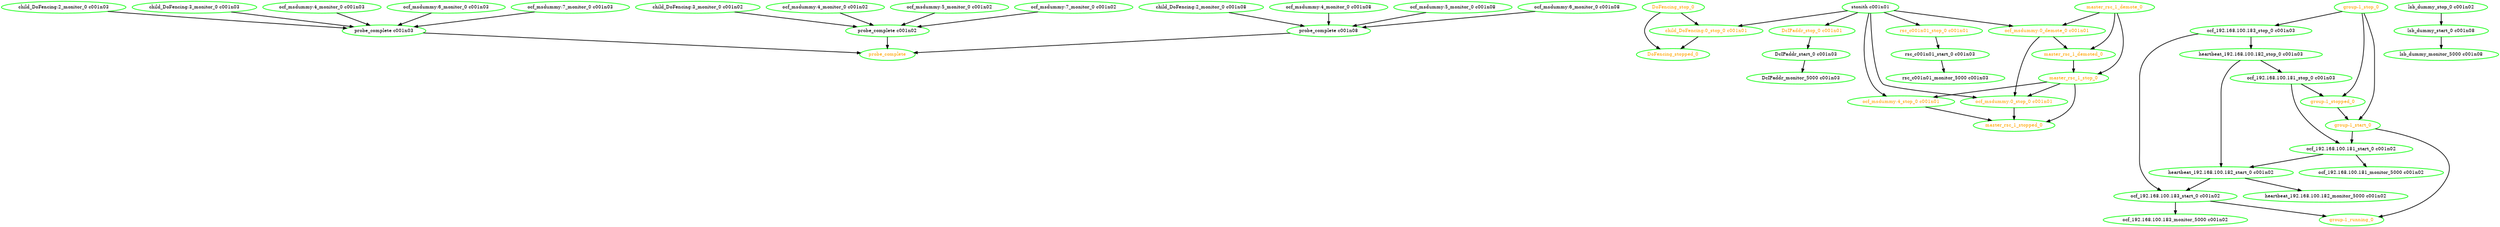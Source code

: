 digraph "g" {
	size = "30,30"
"probe_complete" [ style=bold color="green" fontcolor="orange" ]
"probe_complete c001n03" [ style=bold color="green" fontcolor="black" ]
"child_DoFencing:2_monitor_0 c001n03" [ style=bold color="green" fontcolor="black" ]
"child_DoFencing:3_monitor_0 c001n03" [ style=bold color="green" fontcolor="black" ]
"ocf_msdummy:4_monitor_0 c001n03" [ style=bold color="green" fontcolor="black" ]
"ocf_msdummy:6_monitor_0 c001n03" [ style=bold color="green" fontcolor="black" ]
"ocf_msdummy:7_monitor_0 c001n03" [ style=bold color="green" fontcolor="black" ]
"probe_complete c001n02" [ style=bold color="green" fontcolor="black" ]
"child_DoFencing:3_monitor_0 c001n02" [ style=bold color="green" fontcolor="black" ]
"ocf_msdummy:4_monitor_0 c001n02" [ style=bold color="green" fontcolor="black" ]
"ocf_msdummy:5_monitor_0 c001n02" [ style=bold color="green" fontcolor="black" ]
"ocf_msdummy:7_monitor_0 c001n02" [ style=bold color="green" fontcolor="black" ]
"probe_complete c001n08" [ style=bold color="green" fontcolor="black" ]
"child_DoFencing:2_monitor_0 c001n08" [ style=bold color="green" fontcolor="black" ]
"ocf_msdummy:4_monitor_0 c001n08" [ style=bold color="green" fontcolor="black" ]
"ocf_msdummy:5_monitor_0 c001n08" [ style=bold color="green" fontcolor="black" ]
"ocf_msdummy:6_monitor_0 c001n08" [ style=bold color="green" fontcolor="black" ]
"DcIPaddr_stop_0 c001n01" [ style=bold color="green" fontcolor="orange" ]
"DcIPaddr_start_0 c001n03" [ style=bold color="green" fontcolor="black" ]
"DcIPaddr_monitor_5000 c001n03" [ style=bold color="green" fontcolor="black" ]
"ocf_192.168.100.181_stop_0 c001n03" [ style=bold color="green" fontcolor="black" ]
"ocf_192.168.100.181_start_0 c001n02" [ style=bold color="green" fontcolor="black" ]
"ocf_192.168.100.181_monitor_5000 c001n02" [ style=bold color="green" fontcolor="black" ]
"heartbeat_192.168.100.182_stop_0 c001n03" [ style=bold color="green" fontcolor="black" ]
"heartbeat_192.168.100.182_start_0 c001n02" [ style=bold color="green" fontcolor="black" ]
"heartbeat_192.168.100.182_monitor_5000 c001n02" [ style=bold color="green" fontcolor="black" ]
"ocf_192.168.100.183_stop_0 c001n03" [ style=bold color="green" fontcolor="black" ]
"ocf_192.168.100.183_start_0 c001n02" [ style=bold color="green" fontcolor="black" ]
"ocf_192.168.100.183_monitor_5000 c001n02" [ style=bold color="green" fontcolor="black" ]
"group-1_start_0" [ style=bold color="green" fontcolor="orange" ]
"group-1_running_0" [ style=bold color="green" fontcolor="orange" ]
"group-1_stop_0" [ style=bold color="green" fontcolor="orange" ]
"group-1_stopped_0" [ style=bold color="green" fontcolor="orange" ]
"lsb_dummy_stop_0 c001n02" [ style=bold color="green" fontcolor="black" ]
"lsb_dummy_start_0 c001n08" [ style=bold color="green" fontcolor="black" ]
"lsb_dummy_monitor_5000 c001n08" [ style=bold color="green" fontcolor="black" ]
"rsc_c001n01_stop_0 c001n01" [ style=bold color="green" fontcolor="orange" ]
"rsc_c001n01_start_0 c001n03" [ style=bold color="green" fontcolor="black" ]
"rsc_c001n01_monitor_5000 c001n03" [ style=bold color="green" fontcolor="black" ]
"child_DoFencing:0_stop_0 c001n01" [ style=bold color="green" fontcolor="orange" ]
"DoFencing_stop_0" [ style=bold color="green" fontcolor="orange" ]
"DoFencing_stopped_0" [ style=bold color="green" fontcolor="orange" ]
"ocf_msdummy:0_demote_0 c001n01" [ style=bold color="green" fontcolor="orange" ]
"ocf_msdummy:0_stop_0 c001n01" [ style=bold color="green" fontcolor="orange" ]
"ocf_msdummy:4_stop_0 c001n01" [ style=bold color="green" fontcolor="orange" ]
"master_rsc_1_stop_0" [ style=bold color="green" fontcolor="orange" ]
"master_rsc_1_stopped_0" [ style=bold color="green" fontcolor="orange" ]
"master_rsc_1_demote_0" [ style=bold color="green" fontcolor="orange" ]
"master_rsc_1_demoted_0" [ style=bold color="green" fontcolor="orange" ]
"stonith c001n01" [ style=bold color="green" fontcolor="black" ]
"probe_complete c001n03" -> "probe_complete" [ style = bold]
"probe_complete c001n02" -> "probe_complete" [ style = bold]
"probe_complete c001n08" -> "probe_complete" [ style = bold]
"child_DoFencing:2_monitor_0 c001n03" -> "probe_complete c001n03" [ style = bold]
"child_DoFencing:3_monitor_0 c001n03" -> "probe_complete c001n03" [ style = bold]
"ocf_msdummy:4_monitor_0 c001n03" -> "probe_complete c001n03" [ style = bold]
"ocf_msdummy:6_monitor_0 c001n03" -> "probe_complete c001n03" [ style = bold]
"ocf_msdummy:7_monitor_0 c001n03" -> "probe_complete c001n03" [ style = bold]
"child_DoFencing:3_monitor_0 c001n02" -> "probe_complete c001n02" [ style = bold]
"ocf_msdummy:4_monitor_0 c001n02" -> "probe_complete c001n02" [ style = bold]
"ocf_msdummy:5_monitor_0 c001n02" -> "probe_complete c001n02" [ style = bold]
"ocf_msdummy:7_monitor_0 c001n02" -> "probe_complete c001n02" [ style = bold]
"child_DoFencing:2_monitor_0 c001n08" -> "probe_complete c001n08" [ style = bold]
"ocf_msdummy:4_monitor_0 c001n08" -> "probe_complete c001n08" [ style = bold]
"ocf_msdummy:5_monitor_0 c001n08" -> "probe_complete c001n08" [ style = bold]
"ocf_msdummy:6_monitor_0 c001n08" -> "probe_complete c001n08" [ style = bold]
"stonith c001n01" -> "DcIPaddr_stop_0 c001n01" [ style = bold]
"DcIPaddr_stop_0 c001n01" -> "DcIPaddr_start_0 c001n03" [ style = bold]
"DcIPaddr_start_0 c001n03" -> "DcIPaddr_monitor_5000 c001n03" [ style = bold]
"heartbeat_192.168.100.182_stop_0 c001n03" -> "ocf_192.168.100.181_stop_0 c001n03" [ style = bold]
"ocf_192.168.100.181_stop_0 c001n03" -> "ocf_192.168.100.181_start_0 c001n02" [ style = bold]
"group-1_start_0" -> "ocf_192.168.100.181_start_0 c001n02" [ style = bold]
"ocf_192.168.100.181_start_0 c001n02" -> "ocf_192.168.100.181_monitor_5000 c001n02" [ style = bold]
"ocf_192.168.100.183_stop_0 c001n03" -> "heartbeat_192.168.100.182_stop_0 c001n03" [ style = bold]
"ocf_192.168.100.181_start_0 c001n02" -> "heartbeat_192.168.100.182_start_0 c001n02" [ style = bold]
"heartbeat_192.168.100.182_stop_0 c001n03" -> "heartbeat_192.168.100.182_start_0 c001n02" [ style = bold]
"heartbeat_192.168.100.182_start_0 c001n02" -> "heartbeat_192.168.100.182_monitor_5000 c001n02" [ style = bold]
"group-1_stop_0" -> "ocf_192.168.100.183_stop_0 c001n03" [ style = bold]
"heartbeat_192.168.100.182_start_0 c001n02" -> "ocf_192.168.100.183_start_0 c001n02" [ style = bold]
"ocf_192.168.100.183_stop_0 c001n03" -> "ocf_192.168.100.183_start_0 c001n02" [ style = bold]
"ocf_192.168.100.183_start_0 c001n02" -> "ocf_192.168.100.183_monitor_5000 c001n02" [ style = bold]
"group-1_stop_0" -> "group-1_start_0" [ style = bold]
"group-1_stopped_0" -> "group-1_start_0" [ style = bold]
"ocf_192.168.100.183_start_0 c001n02" -> "group-1_running_0" [ style = bold]
"group-1_start_0" -> "group-1_running_0" [ style = bold]
"ocf_192.168.100.181_stop_0 c001n03" -> "group-1_stopped_0" [ style = bold]
"group-1_stop_0" -> "group-1_stopped_0" [ style = bold]
"lsb_dummy_stop_0 c001n02" -> "lsb_dummy_start_0 c001n08" [ style = bold]
"lsb_dummy_start_0 c001n08" -> "lsb_dummy_monitor_5000 c001n08" [ style = bold]
"stonith c001n01" -> "rsc_c001n01_stop_0 c001n01" [ style = bold]
"rsc_c001n01_stop_0 c001n01" -> "rsc_c001n01_start_0 c001n03" [ style = bold]
"rsc_c001n01_start_0 c001n03" -> "rsc_c001n01_monitor_5000 c001n03" [ style = bold]
"DoFencing_stop_0" -> "child_DoFencing:0_stop_0 c001n01" [ style = bold]
"stonith c001n01" -> "child_DoFencing:0_stop_0 c001n01" [ style = bold]
"child_DoFencing:0_stop_0 c001n01" -> "DoFencing_stopped_0" [ style = bold]
"DoFencing_stop_0" -> "DoFencing_stopped_0" [ style = bold]
"master_rsc_1_demote_0" -> "ocf_msdummy:0_demote_0 c001n01" [ style = bold]
"stonith c001n01" -> "ocf_msdummy:0_demote_0 c001n01" [ style = bold]
"ocf_msdummy:0_demote_0 c001n01" -> "ocf_msdummy:0_stop_0 c001n01" [ style = bold]
"master_rsc_1_stop_0" -> "ocf_msdummy:0_stop_0 c001n01" [ style = bold]
"stonith c001n01" -> "ocf_msdummy:0_stop_0 c001n01" [ style = bold]
"master_rsc_1_stop_0" -> "ocf_msdummy:4_stop_0 c001n01" [ style = bold]
"stonith c001n01" -> "ocf_msdummy:4_stop_0 c001n01" [ style = bold]
"master_rsc_1_demote_0" -> "master_rsc_1_stop_0" [ style = bold]
"master_rsc_1_demoted_0" -> "master_rsc_1_stop_0" [ style = bold]
"ocf_msdummy:0_stop_0 c001n01" -> "master_rsc_1_stopped_0" [ style = bold]
"ocf_msdummy:4_stop_0 c001n01" -> "master_rsc_1_stopped_0" [ style = bold]
"master_rsc_1_stop_0" -> "master_rsc_1_stopped_0" [ style = bold]
"ocf_msdummy:0_demote_0 c001n01" -> "master_rsc_1_demoted_0" [ style = bold]
"master_rsc_1_demote_0" -> "master_rsc_1_demoted_0" [ style = bold]
}
